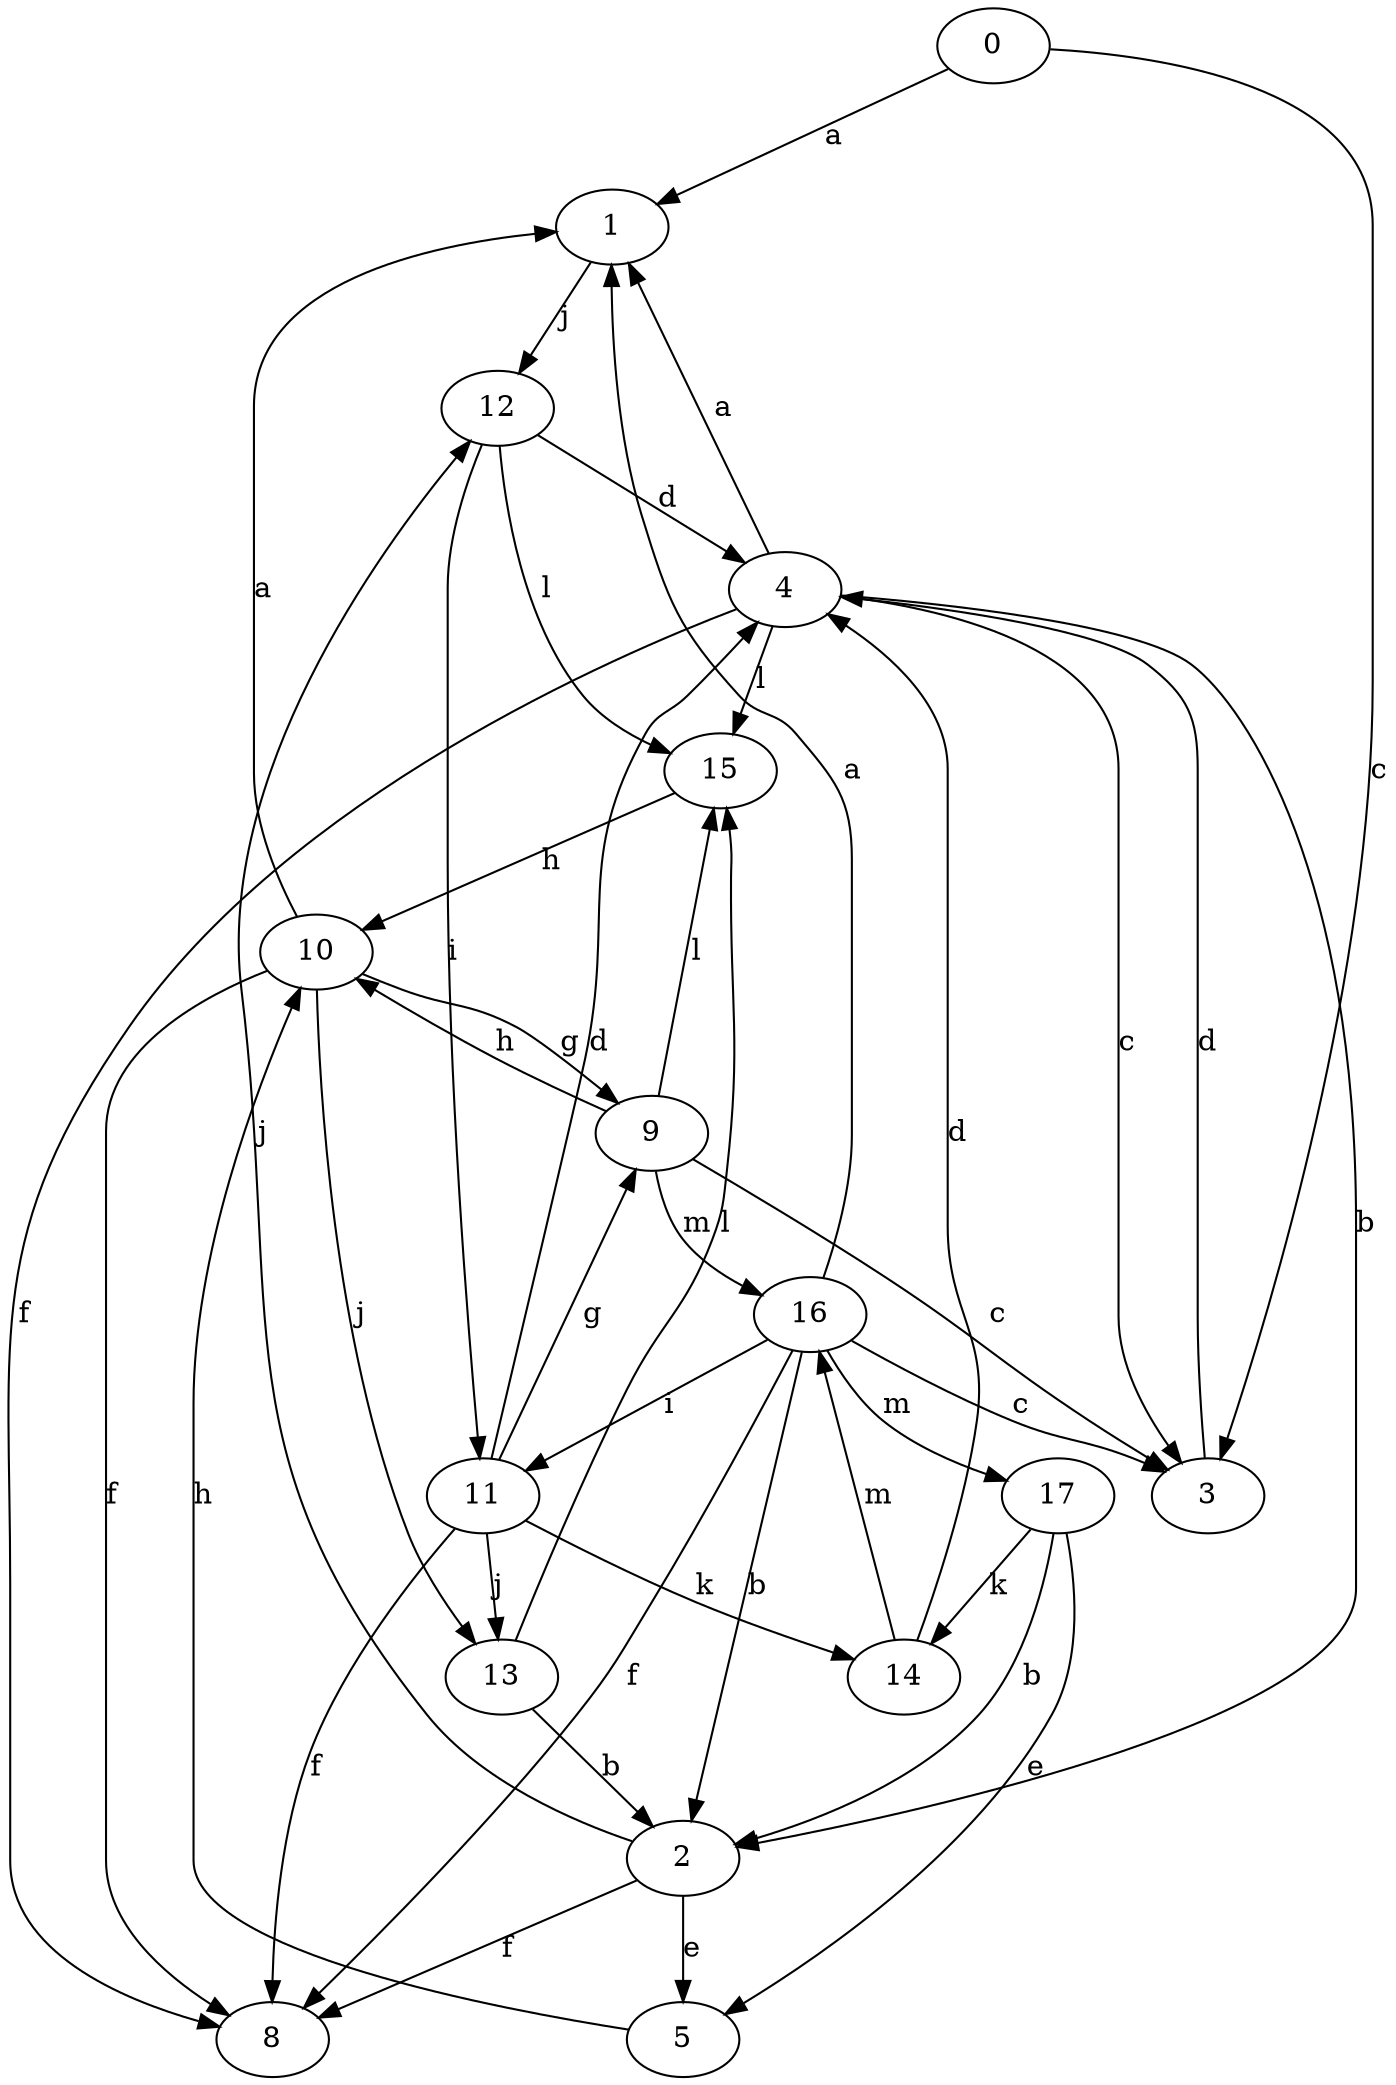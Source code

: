 strict digraph  {
0;
1;
2;
3;
4;
5;
8;
9;
10;
11;
12;
13;
14;
15;
16;
17;
0 -> 1  [label=a];
0 -> 3  [label=c];
1 -> 12  [label=j];
2 -> 5  [label=e];
2 -> 8  [label=f];
2 -> 12  [label=j];
3 -> 4  [label=d];
4 -> 1  [label=a];
4 -> 2  [label=b];
4 -> 3  [label=c];
4 -> 8  [label=f];
4 -> 15  [label=l];
5 -> 10  [label=h];
9 -> 3  [label=c];
9 -> 10  [label=h];
9 -> 15  [label=l];
9 -> 16  [label=m];
10 -> 1  [label=a];
10 -> 8  [label=f];
10 -> 9  [label=g];
10 -> 13  [label=j];
11 -> 4  [label=d];
11 -> 8  [label=f];
11 -> 9  [label=g];
11 -> 13  [label=j];
11 -> 14  [label=k];
12 -> 4  [label=d];
12 -> 11  [label=i];
12 -> 15  [label=l];
13 -> 2  [label=b];
13 -> 15  [label=l];
14 -> 4  [label=d];
14 -> 16  [label=m];
15 -> 10  [label=h];
16 -> 1  [label=a];
16 -> 2  [label=b];
16 -> 3  [label=c];
16 -> 8  [label=f];
16 -> 11  [label=i];
16 -> 17  [label=m];
17 -> 2  [label=b];
17 -> 5  [label=e];
17 -> 14  [label=k];
}
